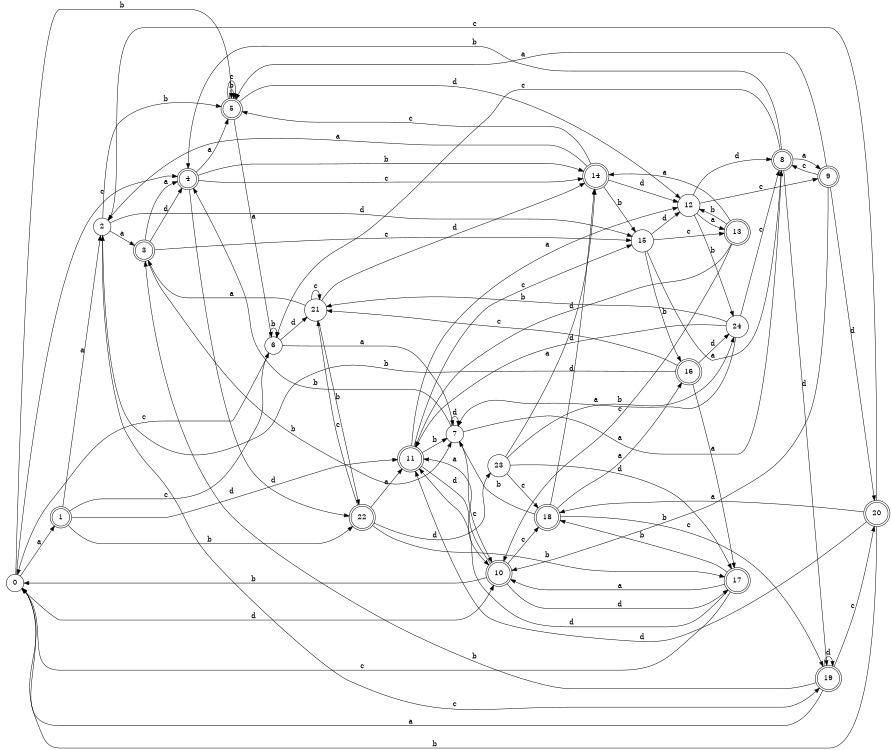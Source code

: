 digraph n20_4 {
__start0 [label="" shape="none"];

rankdir=LR;
size="8,5";

s0 [style="filled", color="black", fillcolor="white" shape="circle", label="0"];
s1 [style="rounded,filled", color="black", fillcolor="white" shape="doublecircle", label="1"];
s2 [style="filled", color="black", fillcolor="white" shape="circle", label="2"];
s3 [style="rounded,filled", color="black", fillcolor="white" shape="doublecircle", label="3"];
s4 [style="rounded,filled", color="black", fillcolor="white" shape="doublecircle", label="4"];
s5 [style="rounded,filled", color="black", fillcolor="white" shape="doublecircle", label="5"];
s6 [style="filled", color="black", fillcolor="white" shape="circle", label="6"];
s7 [style="filled", color="black", fillcolor="white" shape="circle", label="7"];
s8 [style="rounded,filled", color="black", fillcolor="white" shape="doublecircle", label="8"];
s9 [style="rounded,filled", color="black", fillcolor="white" shape="doublecircle", label="9"];
s10 [style="rounded,filled", color="black", fillcolor="white" shape="doublecircle", label="10"];
s11 [style="rounded,filled", color="black", fillcolor="white" shape="doublecircle", label="11"];
s12 [style="filled", color="black", fillcolor="white" shape="circle", label="12"];
s13 [style="rounded,filled", color="black", fillcolor="white" shape="doublecircle", label="13"];
s14 [style="rounded,filled", color="black", fillcolor="white" shape="doublecircle", label="14"];
s15 [style="filled", color="black", fillcolor="white" shape="circle", label="15"];
s16 [style="rounded,filled", color="black", fillcolor="white" shape="doublecircle", label="16"];
s17 [style="rounded,filled", color="black", fillcolor="white" shape="doublecircle", label="17"];
s18 [style="rounded,filled", color="black", fillcolor="white" shape="doublecircle", label="18"];
s19 [style="rounded,filled", color="black", fillcolor="white" shape="doublecircle", label="19"];
s20 [style="rounded,filled", color="black", fillcolor="white" shape="doublecircle", label="20"];
s21 [style="filled", color="black", fillcolor="white" shape="circle", label="21"];
s22 [style="rounded,filled", color="black", fillcolor="white" shape="doublecircle", label="22"];
s23 [style="filled", color="black", fillcolor="white" shape="circle", label="23"];
s24 [style="filled", color="black", fillcolor="white" shape="circle", label="24"];
s0 -> s1 [label="a"];
s0 -> s5 [label="b"];
s0 -> s4 [label="c"];
s0 -> s10 [label="d"];
s1 -> s2 [label="a"];
s1 -> s22 [label="b"];
s1 -> s6 [label="c"];
s1 -> s11 [label="d"];
s2 -> s3 [label="a"];
s2 -> s5 [label="b"];
s2 -> s19 [label="c"];
s2 -> s15 [label="d"];
s3 -> s4 [label="a"];
s3 -> s7 [label="b"];
s3 -> s15 [label="c"];
s3 -> s4 [label="d"];
s4 -> s5 [label="a"];
s4 -> s14 [label="b"];
s4 -> s14 [label="c"];
s4 -> s22 [label="d"];
s5 -> s6 [label="a"];
s5 -> s5 [label="b"];
s5 -> s5 [label="c"];
s5 -> s12 [label="d"];
s6 -> s7 [label="a"];
s6 -> s6 [label="b"];
s6 -> s0 [label="c"];
s6 -> s21 [label="d"];
s7 -> s8 [label="a"];
s7 -> s4 [label="b"];
s7 -> s10 [label="c"];
s7 -> s7 [label="d"];
s8 -> s9 [label="a"];
s8 -> s4 [label="b"];
s8 -> s6 [label="c"];
s8 -> s19 [label="d"];
s9 -> s5 [label="a"];
s9 -> s10 [label="b"];
s9 -> s8 [label="c"];
s9 -> s20 [label="d"];
s10 -> s11 [label="a"];
s10 -> s0 [label="b"];
s10 -> s18 [label="c"];
s10 -> s17 [label="d"];
s11 -> s12 [label="a"];
s11 -> s7 [label="b"];
s11 -> s15 [label="c"];
s11 -> s10 [label="d"];
s12 -> s13 [label="a"];
s12 -> s24 [label="b"];
s12 -> s9 [label="c"];
s12 -> s8 [label="d"];
s13 -> s14 [label="a"];
s13 -> s12 [label="b"];
s13 -> s10 [label="c"];
s13 -> s11 [label="d"];
s14 -> s2 [label="a"];
s14 -> s15 [label="b"];
s14 -> s5 [label="c"];
s14 -> s12 [label="d"];
s15 -> s8 [label="a"];
s15 -> s16 [label="b"];
s15 -> s13 [label="c"];
s15 -> s12 [label="d"];
s16 -> s17 [label="a"];
s16 -> s2 [label="b"];
s16 -> s21 [label="c"];
s16 -> s24 [label="d"];
s17 -> s10 [label="a"];
s17 -> s18 [label="b"];
s17 -> s0 [label="c"];
s17 -> s11 [label="d"];
s18 -> s16 [label="a"];
s18 -> s7 [label="b"];
s18 -> s19 [label="c"];
s18 -> s14 [label="d"];
s19 -> s0 [label="a"];
s19 -> s3 [label="b"];
s19 -> s20 [label="c"];
s19 -> s19 [label="d"];
s20 -> s18 [label="a"];
s20 -> s0 [label="b"];
s20 -> s2 [label="c"];
s20 -> s11 [label="d"];
s21 -> s3 [label="a"];
s21 -> s22 [label="b"];
s21 -> s21 [label="c"];
s21 -> s14 [label="d"];
s22 -> s11 [label="a"];
s22 -> s17 [label="b"];
s22 -> s21 [label="c"];
s22 -> s23 [label="d"];
s23 -> s14 [label="a"];
s23 -> s24 [label="b"];
s23 -> s18 [label="c"];
s23 -> s17 [label="d"];
s24 -> s7 [label="a"];
s24 -> s21 [label="b"];
s24 -> s8 [label="c"];
s24 -> s11 [label="d"];

}
